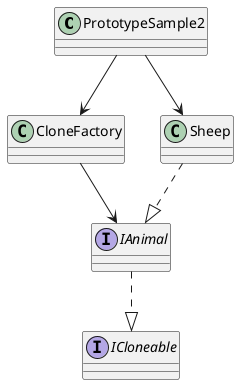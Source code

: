 @startuml

PrototypeSample2 --> CloneFactory
CloneFactory --> IAnimal
PrototypeSample2 --> Sheep
IAnimal ..|> ICloneable
Sheep ..|> IAnimal


interface ICloneable
class PrototypeSample2
class CloneFactory
interface IAnimal
class Sheep

@enduml
